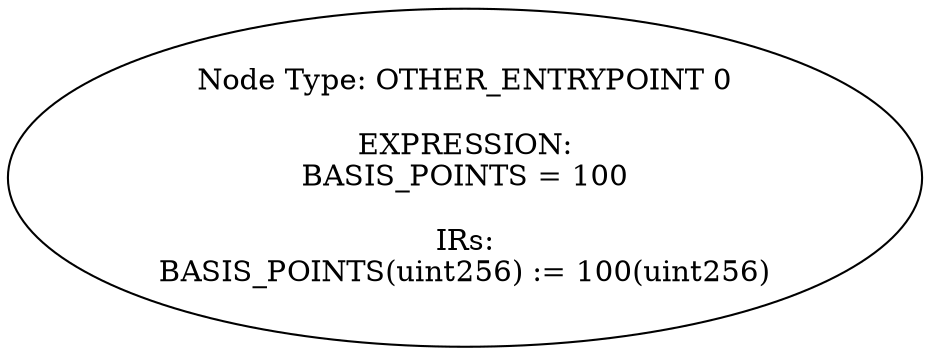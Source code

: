 digraph{
0[label="Node Type: OTHER_ENTRYPOINT 0

EXPRESSION:
BASIS_POINTS = 100

IRs:
BASIS_POINTS(uint256) := 100(uint256)"];
}
